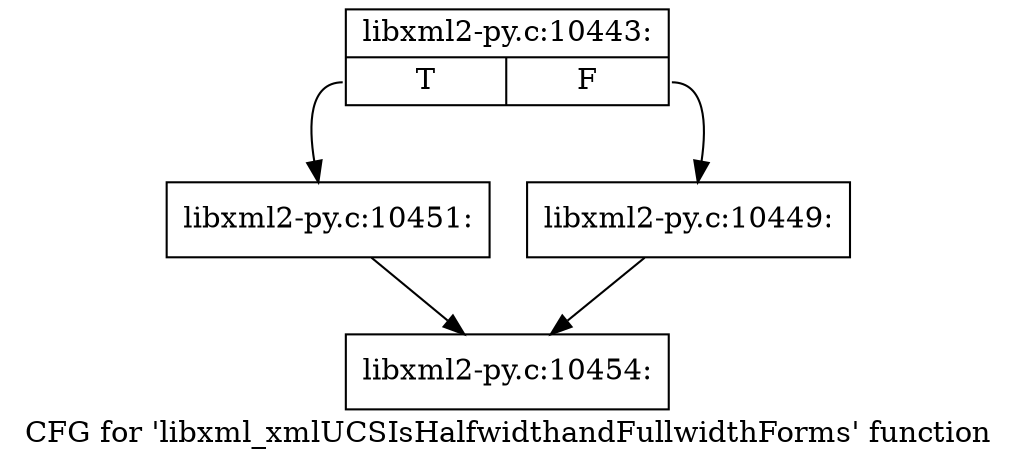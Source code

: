 digraph "CFG for 'libxml_xmlUCSIsHalfwidthandFullwidthForms' function" {
	label="CFG for 'libxml_xmlUCSIsHalfwidthandFullwidthForms' function";

	Node0x45d88f0 [shape=record,label="{libxml2-py.c:10443:|{<s0>T|<s1>F}}"];
	Node0x45d88f0:s0 -> Node0x45db740;
	Node0x45d88f0:s1 -> Node0x45db6f0;
	Node0x45db6f0 [shape=record,label="{libxml2-py.c:10449:}"];
	Node0x45db6f0 -> Node0x45d9ee0;
	Node0x45db740 [shape=record,label="{libxml2-py.c:10451:}"];
	Node0x45db740 -> Node0x45d9ee0;
	Node0x45d9ee0 [shape=record,label="{libxml2-py.c:10454:}"];
}
